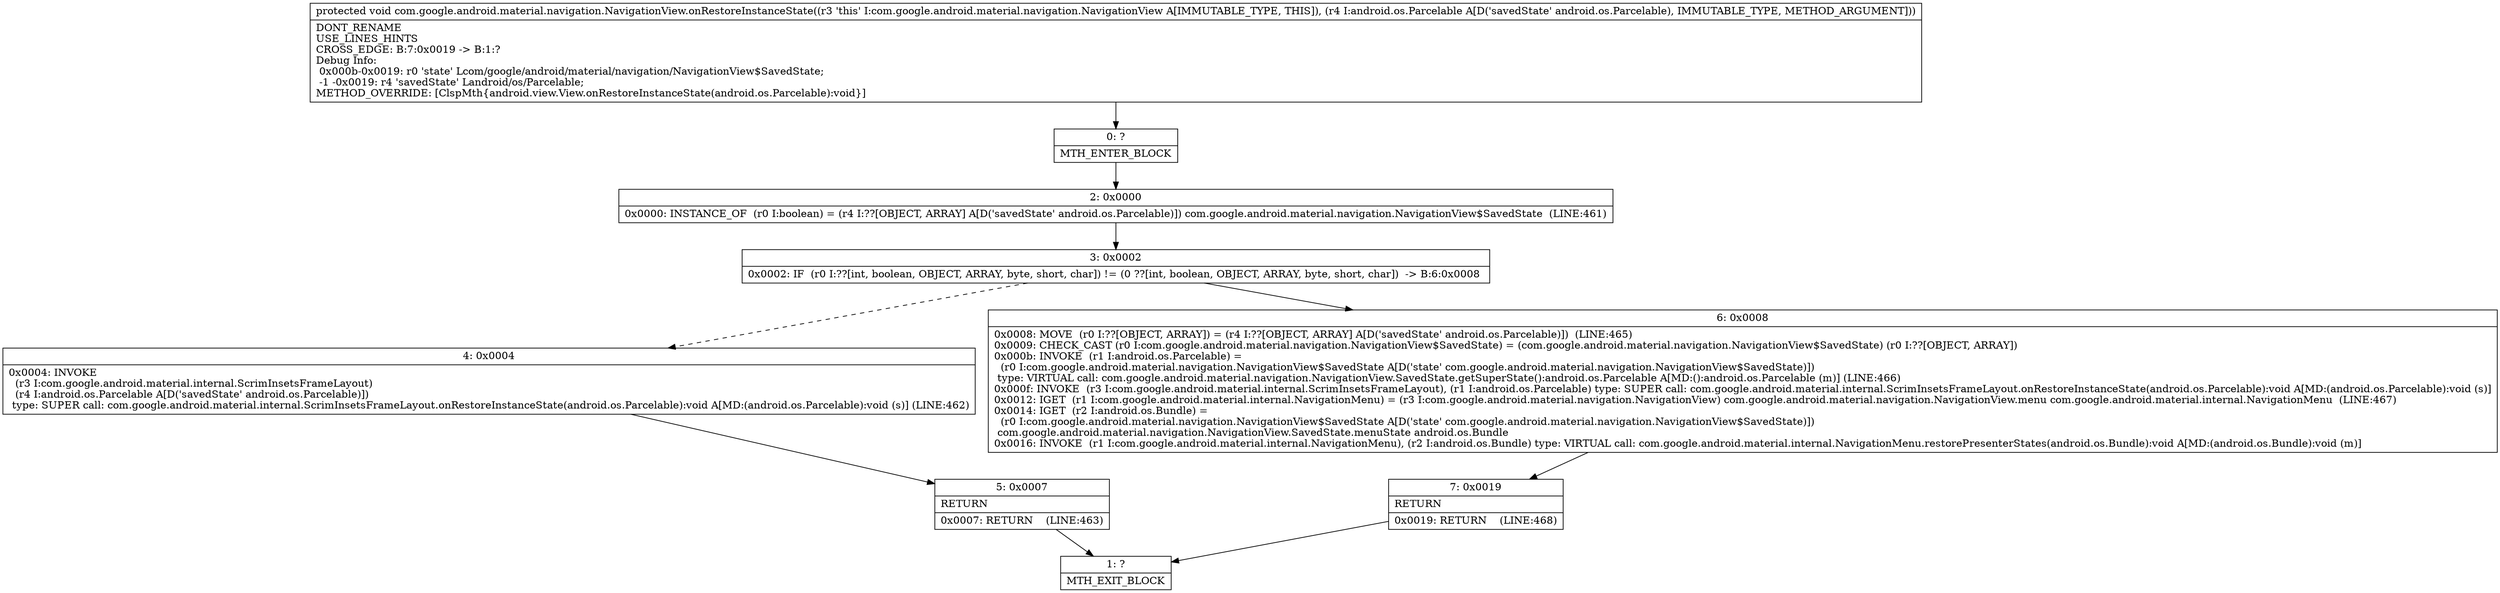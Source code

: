 digraph "CFG forcom.google.android.material.navigation.NavigationView.onRestoreInstanceState(Landroid\/os\/Parcelable;)V" {
Node_0 [shape=record,label="{0\:\ ?|MTH_ENTER_BLOCK\l}"];
Node_2 [shape=record,label="{2\:\ 0x0000|0x0000: INSTANCE_OF  (r0 I:boolean) = (r4 I:??[OBJECT, ARRAY] A[D('savedState' android.os.Parcelable)]) com.google.android.material.navigation.NavigationView$SavedState  (LINE:461)\l}"];
Node_3 [shape=record,label="{3\:\ 0x0002|0x0002: IF  (r0 I:??[int, boolean, OBJECT, ARRAY, byte, short, char]) != (0 ??[int, boolean, OBJECT, ARRAY, byte, short, char])  \-\> B:6:0x0008 \l}"];
Node_4 [shape=record,label="{4\:\ 0x0004|0x0004: INVOKE  \l  (r3 I:com.google.android.material.internal.ScrimInsetsFrameLayout)\l  (r4 I:android.os.Parcelable A[D('savedState' android.os.Parcelable)])\l type: SUPER call: com.google.android.material.internal.ScrimInsetsFrameLayout.onRestoreInstanceState(android.os.Parcelable):void A[MD:(android.os.Parcelable):void (s)] (LINE:462)\l}"];
Node_5 [shape=record,label="{5\:\ 0x0007|RETURN\l|0x0007: RETURN    (LINE:463)\l}"];
Node_1 [shape=record,label="{1\:\ ?|MTH_EXIT_BLOCK\l}"];
Node_6 [shape=record,label="{6\:\ 0x0008|0x0008: MOVE  (r0 I:??[OBJECT, ARRAY]) = (r4 I:??[OBJECT, ARRAY] A[D('savedState' android.os.Parcelable)])  (LINE:465)\l0x0009: CHECK_CAST (r0 I:com.google.android.material.navigation.NavigationView$SavedState) = (com.google.android.material.navigation.NavigationView$SavedState) (r0 I:??[OBJECT, ARRAY]) \l0x000b: INVOKE  (r1 I:android.os.Parcelable) = \l  (r0 I:com.google.android.material.navigation.NavigationView$SavedState A[D('state' com.google.android.material.navigation.NavigationView$SavedState)])\l type: VIRTUAL call: com.google.android.material.navigation.NavigationView.SavedState.getSuperState():android.os.Parcelable A[MD:():android.os.Parcelable (m)] (LINE:466)\l0x000f: INVOKE  (r3 I:com.google.android.material.internal.ScrimInsetsFrameLayout), (r1 I:android.os.Parcelable) type: SUPER call: com.google.android.material.internal.ScrimInsetsFrameLayout.onRestoreInstanceState(android.os.Parcelable):void A[MD:(android.os.Parcelable):void (s)]\l0x0012: IGET  (r1 I:com.google.android.material.internal.NavigationMenu) = (r3 I:com.google.android.material.navigation.NavigationView) com.google.android.material.navigation.NavigationView.menu com.google.android.material.internal.NavigationMenu  (LINE:467)\l0x0014: IGET  (r2 I:android.os.Bundle) = \l  (r0 I:com.google.android.material.navigation.NavigationView$SavedState A[D('state' com.google.android.material.navigation.NavigationView$SavedState)])\l com.google.android.material.navigation.NavigationView.SavedState.menuState android.os.Bundle \l0x0016: INVOKE  (r1 I:com.google.android.material.internal.NavigationMenu), (r2 I:android.os.Bundle) type: VIRTUAL call: com.google.android.material.internal.NavigationMenu.restorePresenterStates(android.os.Bundle):void A[MD:(android.os.Bundle):void (m)]\l}"];
Node_7 [shape=record,label="{7\:\ 0x0019|RETURN\l|0x0019: RETURN    (LINE:468)\l}"];
MethodNode[shape=record,label="{protected void com.google.android.material.navigation.NavigationView.onRestoreInstanceState((r3 'this' I:com.google.android.material.navigation.NavigationView A[IMMUTABLE_TYPE, THIS]), (r4 I:android.os.Parcelable A[D('savedState' android.os.Parcelable), IMMUTABLE_TYPE, METHOD_ARGUMENT]))  | DONT_RENAME\lUSE_LINES_HINTS\lCROSS_EDGE: B:7:0x0019 \-\> B:1:?\lDebug Info:\l  0x000b\-0x0019: r0 'state' Lcom\/google\/android\/material\/navigation\/NavigationView$SavedState;\l  \-1 \-0x0019: r4 'savedState' Landroid\/os\/Parcelable;\lMETHOD_OVERRIDE: [ClspMth\{android.view.View.onRestoreInstanceState(android.os.Parcelable):void\}]\l}"];
MethodNode -> Node_0;Node_0 -> Node_2;
Node_2 -> Node_3;
Node_3 -> Node_4[style=dashed];
Node_3 -> Node_6;
Node_4 -> Node_5;
Node_5 -> Node_1;
Node_6 -> Node_7;
Node_7 -> Node_1;
}


